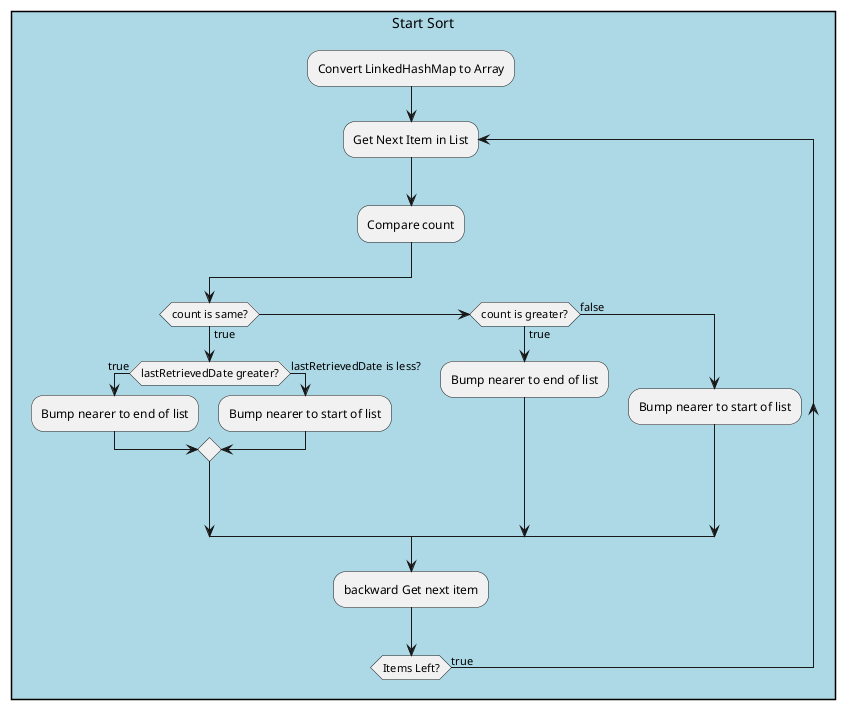 @startuml(id=SORT)
rectangle "Start Sort" #lightblue {
:Convert LinkedHashMap to Array;
repeat :Get Next Item in List;
    :Compare count;
    if(count is same?) then (true)
        if(lastRetrievedDate greater?) then (true)
            :Bump nearer to end of list;
        else (lastRetrievedDate is less?)
            :Bump nearer to start of list;
        endif
    else if (count is greater?) then (true)
        :Bump nearer to end of list;
    else (false)
        :Bump nearer to start of list;
    endif
:backward Get next item;
repeat while (Items Left?) is (true)
}
-> false;
@enduml